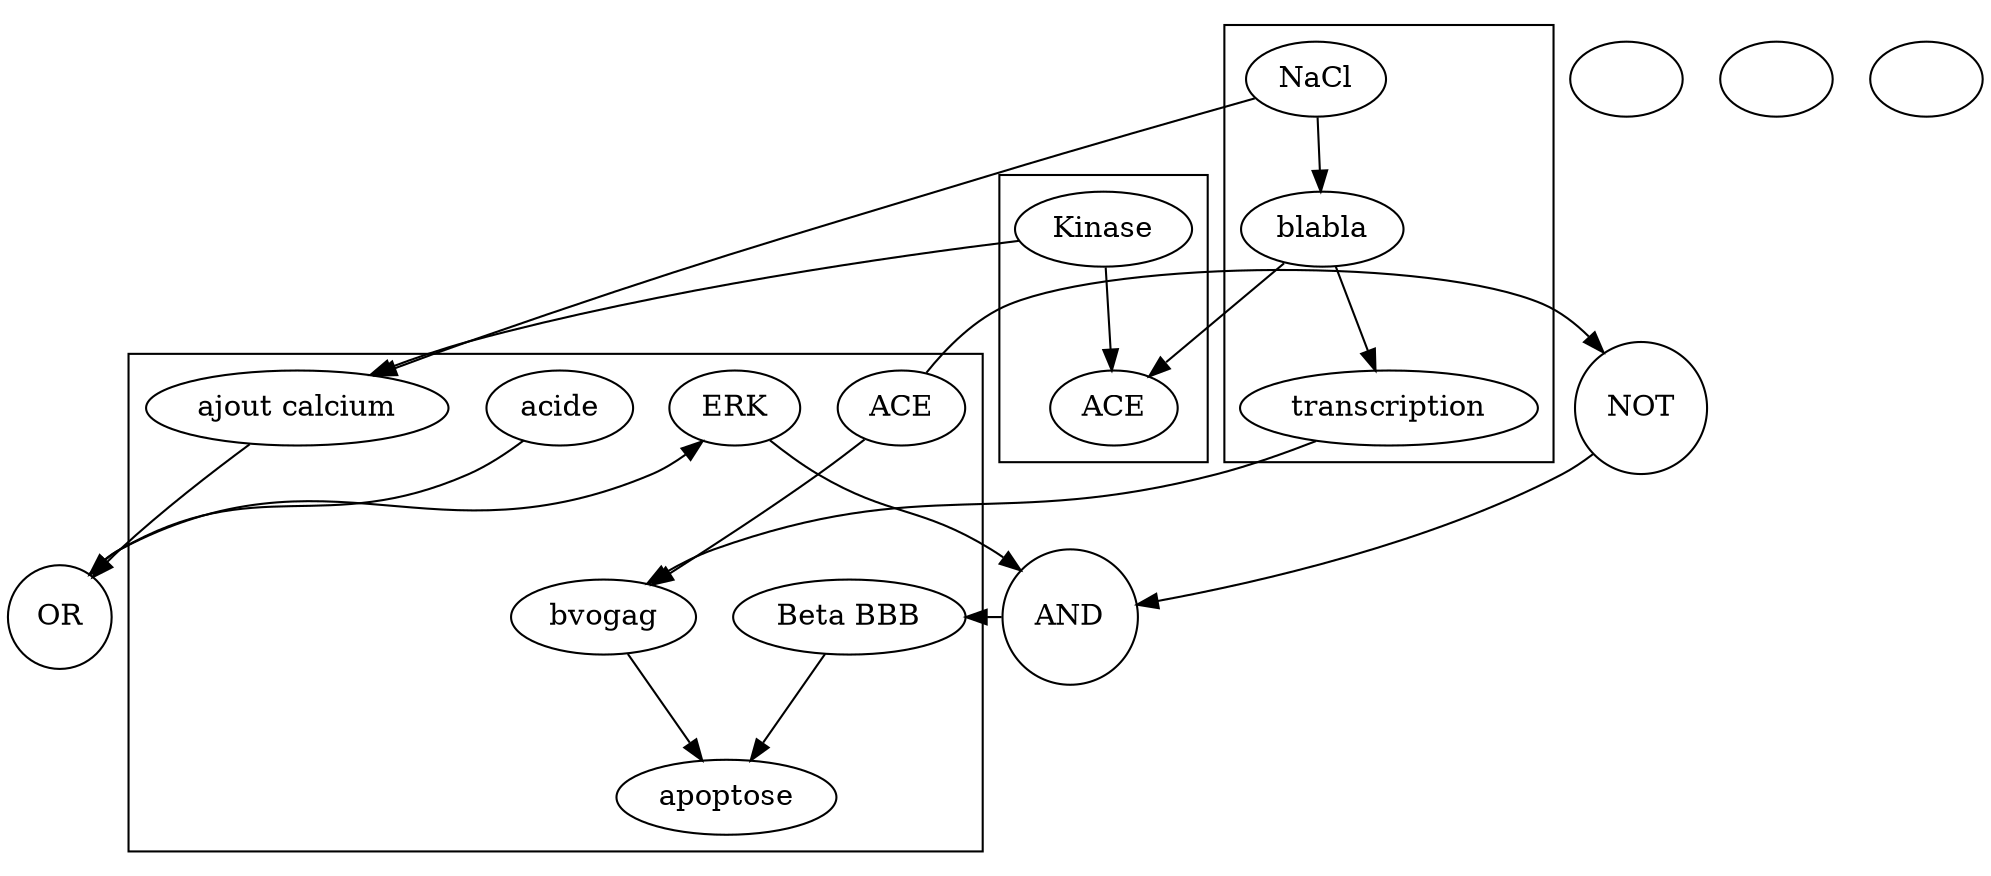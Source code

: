 digraph G {
	subgraph cluster_0 {
		glyph12 [label=Kinase]
		glyph13 [label=ACE]
	}
	subgraph cluster_1 {
		glyph5 [label=ERK]
		glyph6 [label=acide]
		glyph9 [label="Beta BBB"]
		glyph10 [label=apoptose]
		glyph11 [label=ACE]
		glyph16 [label="ajout calcium"]
		glyph18 [label=bvogag]
	}
	subgraph cluster_2 {
		glyph14 [label=blabla]
		glyph15 [label=NaCl]
		glyph17 [label=transcription]
	}
	glyph1 [label=""]
	glyph2 [label=""]
	glyph3 [label=""]
	glyph4 [label=NOT shape=circle]
	glyph7 [label=OR shape=circle]
	glyph8 [label=AND shape=circle]
		glyph7 -> glyph5 [tailclip=true]
		glyph9 -> glyph10 [tailclip=true]
		glyph11 -> glyph4 [tailclip=true]
		glyph4 -> glyph8 [tailclip=true]
		glyph5 -> glyph8 [tailclip=true]
		glyph16 -> glyph7 [tailclip=true]
		glyph6 -> glyph7 [tailclip=true]
		glyph8 -> glyph9 [tailclip=true]
		glyph18 -> glyph10 [tailclip=true]
		glyph11 -> glyph18 [tailclip=true]
		glyph12 -> glyph16 [tailclip=true]
		glyph12 -> glyph13 [tailclip=true]
		glyph14 -> glyph13 [tailclip=true]
		glyph15 -> glyph14 [tailclip=true]
		glyph14 -> glyph17 [tailclip=true]
		glyph15 -> glyph16 [tailclip=true]
		glyph17 -> glyph18 [tailclip=true]
}